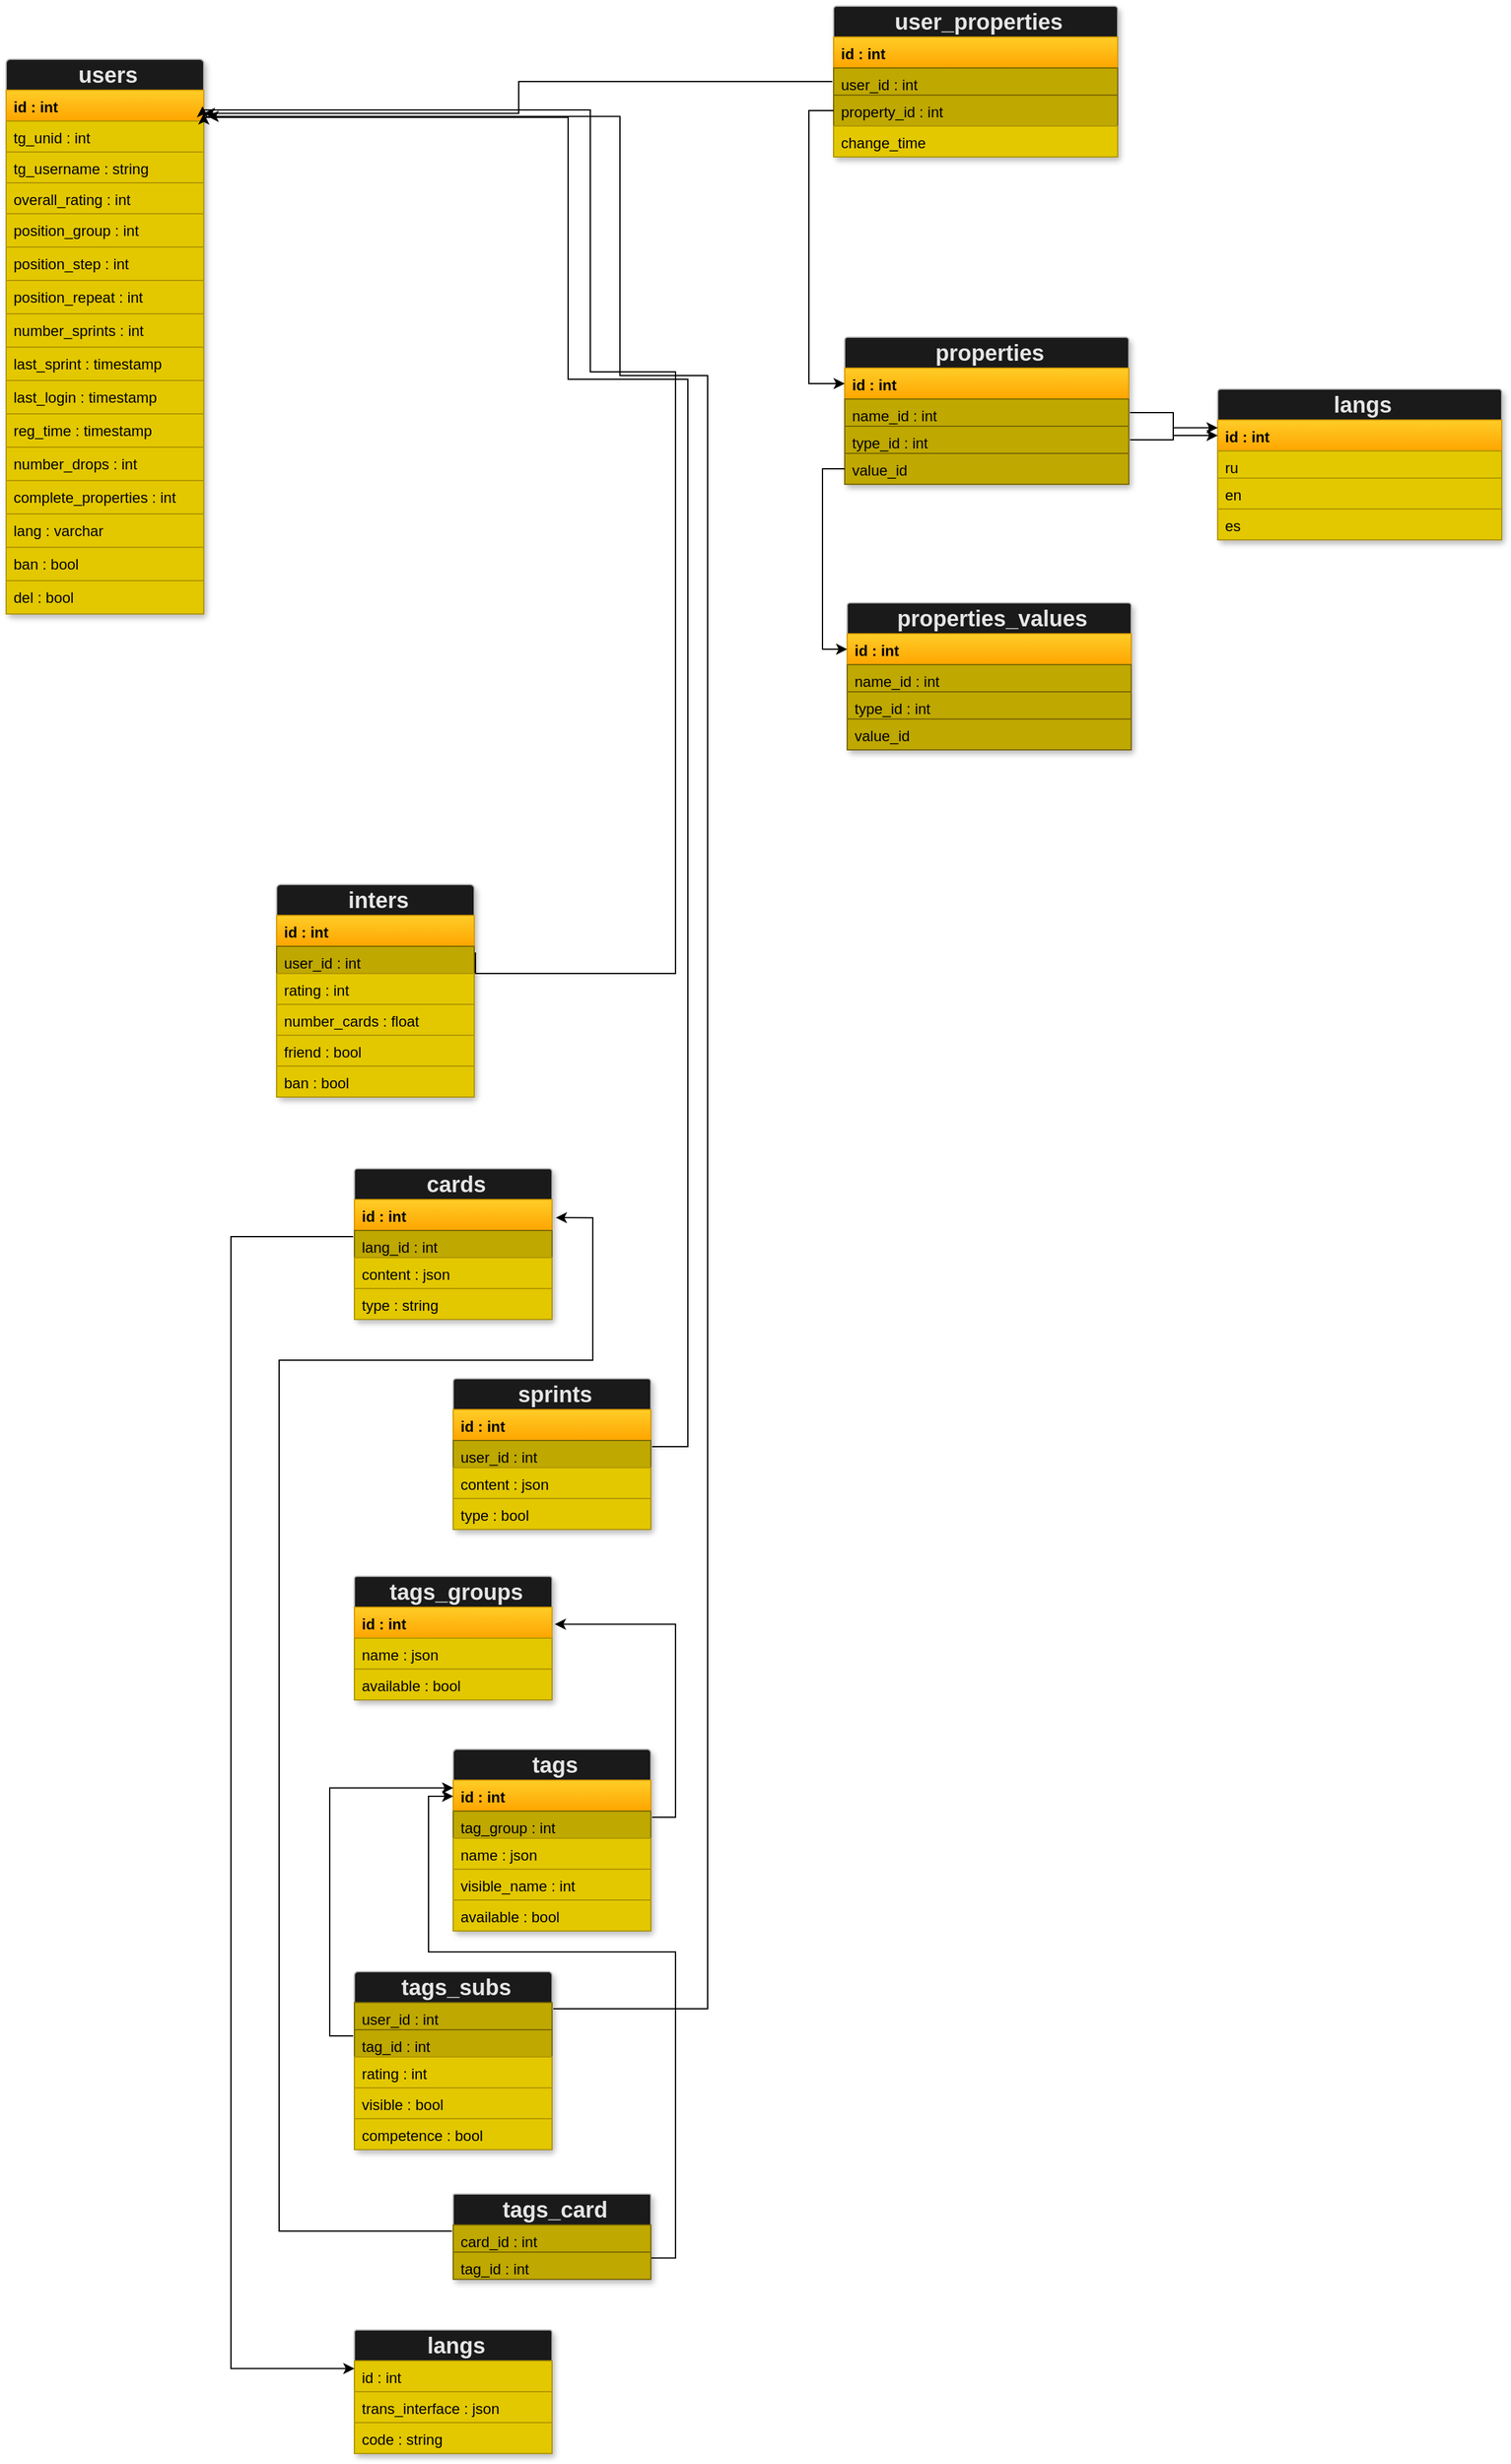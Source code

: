 <mxfile>
    <diagram id="8jtwp23gU4bW0mw1dv8f" name="Page-1">
        <mxGraphModel dx="-298" dy="2030" grid="0" gridSize="10" guides="1" tooltips="1" connect="1" arrows="1" fold="1" page="1" pageScale="1" pageWidth="1169" pageHeight="1654" background="none" math="0" shadow="0">
            <root>
                <mxCell id="0"/>
                <mxCell id="1" parent="0"/>
                <mxCell id="276" value="" style="fontStyle=1;align=center;verticalAlign=top;childLayout=stackLayout;horizontal=1;horizontalStack=0;resizeParent=1;resizeParentMax=0;resizeLast=0;marginBottom=0;fontColor=#ffffff;shadow=1;rounded=1;arcSize=2;strokeWidth=1;sketch=0;fillColor=#1A1A1A;strokeColor=#B3B3B3;" parent="1" vertex="1">
                    <mxGeometry x="1251" y="-305" width="160" height="449" as="geometry"/>
                </mxCell>
                <object label="&lt;b&gt;&lt;font style=&quot;font-size: 18px&quot; color=&quot;#e6e6e6&quot;&gt;users&lt;/font&gt;&lt;/b&gt;" info="Пользователь" id="277">
                    <mxCell style="html=1;align=center;spacingLeft=4;verticalAlign=middle;strokeColor=none;fillColor=none;" parent="276" vertex="1">
                        <mxGeometry width="160" height="25" as="geometry"/>
                    </mxCell>
                </object>
                <object label="&lt;b&gt;id : int&lt;/b&gt;" info="id пользователяid пользователя" id="ulDhrrkaClvxFThi6MSQ-304">
                    <mxCell style="html=1;align=left;spacingLeft=4;verticalAlign=top;strokeColor=#d79b00;fillColor=#ffcd28;gradientColor=#ffa500;fontColor=#000000;" parent="276" vertex="1">
                        <mxGeometry y="25" width="160" height="25" as="geometry"/>
                    </mxCell>
                </object>
                <object label="tg_unid : int" info="id в телеграме&#10;" id="279">
                    <mxCell style="html=1;align=left;spacingLeft=4;verticalAlign=top;strokeColor=#B09500;fillColor=#e3c800;fontFamily=Helvetica;fontStyle=0;fontColor=#000000;rounded=0;" parent="276" vertex="1">
                        <mxGeometry y="50" width="160" height="25" as="geometry"/>
                    </mxCell>
                </object>
                <object label="tg_username : string" info="логин в Телеграме" id="281">
                    <mxCell style="html=1;align=left;spacingLeft=4;verticalAlign=top;strokeColor=#B09500;fillColor=#e3c800;fontColor=#000000;rounded=0;" parent="276" vertex="1">
                        <mxGeometry y="75" width="160" height="25" as="geometry"/>
                    </mxCell>
                </object>
                <object label="overall_rating : int" info="общий рейтинг " id="282">
                    <mxCell style="html=1;align=left;spacingLeft=4;verticalAlign=top;strokeColor=#B09500;fillColor=#e3c800;fontColor=#000000;rounded=0;" parent="276" vertex="1">
                        <mxGeometry y="100" width="160" height="25" as="geometry"/>
                    </mxCell>
                </object>
                <object label="position_group : int" info="позиция сприрта - группа" id="284">
                    <mxCell style="html=1;align=left;spacingLeft=4;verticalAlign=top;strokeColor=#B09500;fillColor=#e3c800;fontColor=#000000;rounded=0;" parent="276" vertex="1">
                        <mxGeometry y="125" width="160" height="27" as="geometry"/>
                    </mxCell>
                </object>
                <object label="position_step : int" info="позиция спринта - шаг" id="285">
                    <mxCell style="html=1;align=left;spacingLeft=4;verticalAlign=top;strokeColor=#B09500;fillColor=#e3c800;fontColor=#000000;rounded=0;" parent="276" vertex="1">
                        <mxGeometry y="152" width="160" height="27" as="geometry"/>
                    </mxCell>
                </object>
                <object label="position_repeat : int" info="позиция сприрта - повторение" id="286">
                    <mxCell style="html=1;align=left;spacingLeft=4;verticalAlign=top;strokeColor=#B09500;fillColor=#e3c800;fontColor=#000000;rounded=0;" parent="276" vertex="1">
                        <mxGeometry y="179" width="160" height="27" as="geometry"/>
                    </mxCell>
                </object>
                <object label="number_sprints : int" info="количество пройденных спринтов" id="AUB26RSTQEKobNsoN68l-286">
                    <mxCell style="html=1;align=left;spacingLeft=4;verticalAlign=top;strokeColor=#B09500;fillColor=#e3c800;fontColor=#000000;rounded=0;" parent="276" vertex="1">
                        <mxGeometry y="206" width="160" height="27" as="geometry"/>
                    </mxCell>
                </object>
                <object label="last_sprint : timestamp" info="время последнего спринта" id="Uek7lsJdRdBJGBdZfz5D-390">
                    <mxCell style="html=1;align=left;spacingLeft=4;verticalAlign=top;strokeColor=#B09500;fillColor=#e3c800;fontColor=#000000;rounded=0;" parent="276" vertex="1">
                        <mxGeometry y="233" width="160" height="27" as="geometry"/>
                    </mxCell>
                </object>
                <object label="last_login : timestamp" info="дата последнего входа" id="Uek7lsJdRdBJGBdZfz5D-391">
                    <mxCell style="html=1;align=left;spacingLeft=4;verticalAlign=top;strokeColor=#B09500;fillColor=#e3c800;fontColor=#000000;rounded=0;" parent="276" vertex="1">
                        <mxGeometry y="260" width="160" height="27" as="geometry"/>
                    </mxCell>
                </object>
                <object label="reg_time : timestamp" info="время регистрации" id="1ZibINlpXi57PXiwGVd7-287">
                    <mxCell style="html=1;align=left;spacingLeft=4;verticalAlign=top;strokeColor=#B09500;fillColor=#e3c800;fontColor=#000000;rounded=0;" parent="276" vertex="1">
                        <mxGeometry y="287" width="160" height="27" as="geometry"/>
                    </mxCell>
                </object>
                <object label="number_drops : int" info="количество сбросов аккаунта" id="AUB26RSTQEKobNsoN68l-287">
                    <mxCell style="html=1;align=left;spacingLeft=4;verticalAlign=top;strokeColor=#B09500;fillColor=#e3c800;fontColor=#000000;rounded=0;" parent="276" vertex="1">
                        <mxGeometry y="314" width="160" height="27" as="geometry"/>
                    </mxCell>
                </object>
                <object label="complete_properties : int&amp;nbsp;" info="Количество заполненных элементов профиля (теги, языки, вопросы по типажу)" id="mk6PcgkKoeETuqD1kvEl-294">
                    <mxCell style="html=1;align=left;spacingLeft=4;verticalAlign=top;strokeColor=#B09500;fillColor=#e3c800;fontColor=#000000;rounded=0;" parent="276" vertex="1">
                        <mxGeometry y="341" width="160" height="27" as="geometry"/>
                    </mxCell>
                </object>
                <object label="lang : varchar" info="основной язык пользователя" id="mk6PcgkKoeETuqD1kvEl-311">
                    <mxCell style="html=1;align=left;spacingLeft=4;verticalAlign=top;strokeColor=#B09500;fillColor=#e3c800;fontColor=#000000;rounded=0;" parent="276" vertex="1">
                        <mxGeometry y="368" width="160" height="27" as="geometry"/>
                    </mxCell>
                </object>
                <object label="ban : bool" info="забанен" id="AUB26RSTQEKobNsoN68l-299">
                    <mxCell style="html=1;align=left;spacingLeft=4;verticalAlign=top;strokeColor=#B09500;fillColor=#e3c800;fontColor=#000000;rounded=0;arcSize=18;" parent="276" vertex="1">
                        <mxGeometry y="395" width="160" height="27" as="geometry"/>
                    </mxCell>
                </object>
                <object label="del : bool" info="Флаг при удалении аккаунта юзера" id="324">
                    <mxCell style="html=1;align=left;spacingLeft=4;verticalAlign=top;strokeColor=#B09500;fillColor=#e3c800;fontColor=#000000;rounded=0;" parent="276" vertex="1">
                        <mxGeometry y="422" width="160" height="27" as="geometry"/>
                    </mxCell>
                </object>
                <mxCell id="WPP_zeftdr__bgNG3jnp-286" value="" style="fontStyle=1;align=center;verticalAlign=top;childLayout=stackLayout;horizontal=1;horizontalStack=0;resizeParent=1;resizeParentMax=0;resizeLast=0;marginBottom=0;fontColor=#ffffff;shadow=1;rounded=1;arcSize=2;strokeWidth=1;sketch=0;fillColor=#1A1A1A;strokeColor=#B3B3B3;" parent="1" vertex="1">
                    <mxGeometry x="1470" y="363" width="160" height="172" as="geometry"/>
                </mxCell>
                <object label="&lt;b&gt;&lt;font style=&quot;font-size: 18px&quot; color=&quot;#e6e6e6&quot;&gt;inters&lt;/font&gt;&lt;/b&gt;" info="Собеседник" id="WPP_zeftdr__bgNG3jnp-287">
                    <mxCell style="html=1;align=center;spacingLeft=4;verticalAlign=middle;strokeColor=none;fillColor=none;" parent="WPP_zeftdr__bgNG3jnp-286" vertex="1">
                        <mxGeometry width="160" height="25" as="geometry"/>
                    </mxCell>
                </object>
                <object label="&lt;b&gt;id : int&lt;/b&gt;" info="id собеседника пользователя" id="WPP_zeftdr__bgNG3jnp-288">
                    <mxCell style="html=1;align=left;spacingLeft=4;verticalAlign=top;strokeColor=#d79b00;fillColor=#ffcd28;gradientColor=#ffa500;fontColor=#000000;" parent="WPP_zeftdr__bgNG3jnp-286" vertex="1">
                        <mxGeometry y="25" width="160" height="25" as="geometry"/>
                    </mxCell>
                </object>
                <object label="user_id : int" info="id пользователя" id="WPP_zeftdr__bgNG3jnp-293">
                    <mxCell style="html=1;align=left;spacingLeft=4;verticalAlign=top;fontColor=#000000;strokeWidth=1;strokeColor=#7A6800;perimeterSpacing=1;fillColor=#BFA800;" parent="WPP_zeftdr__bgNG3jnp-286" vertex="1">
                        <mxGeometry y="50" width="160" height="22" as="geometry"/>
                    </mxCell>
                </object>
                <mxCell id="WPP_zeftdr__bgNG3jnp-289" value="rating : int" style="html=1;align=left;spacingLeft=4;verticalAlign=top;strokeColor=#B09500;fillColor=#e3c800;fontFamily=Helvetica;fontStyle=0;fontColor=#000000;" parent="WPP_zeftdr__bgNG3jnp-286" vertex="1">
                    <mxGeometry y="72" width="160" height="25" as="geometry"/>
                </mxCell>
                <object label="number_cards : float" info="количество показов карточки за спринт. если меньше 1 - это вероятность" id="WPP_zeftdr__bgNG3jnp-290">
                    <mxCell style="html=1;align=left;spacingLeft=4;verticalAlign=top;strokeColor=#B09500;fillColor=#e3c800;fontColor=#000000;" parent="WPP_zeftdr__bgNG3jnp-286" vertex="1">
                        <mxGeometry y="97" width="160" height="25" as="geometry"/>
                    </mxCell>
                </object>
                <object label="friend : bool" info="является другом" id="WPP_zeftdr__bgNG3jnp-291">
                    <mxCell style="html=1;align=left;spacingLeft=4;verticalAlign=top;strokeColor=#B09500;fillColor=#e3c800;fontColor=#000000;" parent="WPP_zeftdr__bgNG3jnp-286" vertex="1">
                        <mxGeometry y="122" width="160" height="25" as="geometry"/>
                    </mxCell>
                </object>
                <object label="ban : bool" info="забанен" id="WPP_zeftdr__bgNG3jnp-292">
                    <mxCell style="html=1;align=left;spacingLeft=4;verticalAlign=top;strokeColor=#B09500;fillColor=#e3c800;fontColor=#000000;rounded=0;" parent="WPP_zeftdr__bgNG3jnp-286" vertex="1">
                        <mxGeometry y="147" width="160" height="25" as="geometry"/>
                    </mxCell>
                </object>
                <mxCell id="Uek7lsJdRdBJGBdZfz5D-287" value="" style="fontStyle=1;align=center;verticalAlign=top;childLayout=stackLayout;horizontal=1;horizontalStack=0;resizeParent=1;resizeParentMax=0;resizeLast=0;marginBottom=0;fontColor=#ffffff;shadow=1;rounded=1;arcSize=2;strokeWidth=1;sketch=0;fillColor=#1A1A1A;strokeColor=#B3B3B3;" parent="1" vertex="1">
                    <mxGeometry x="1533" y="593" width="160" height="122" as="geometry"/>
                </mxCell>
                <object label="&lt;b&gt;&lt;font style=&quot;font-size: 18px&quot; color=&quot;#e6e6e6&quot;&gt;cards&lt;/font&gt;&lt;/b&gt;" info="Карточки" id="Uek7lsJdRdBJGBdZfz5D-288">
                    <mxCell style="html=1;align=center;spacingLeft=4;verticalAlign=middle;strokeColor=none;fillColor=none;" parent="Uek7lsJdRdBJGBdZfz5D-287" vertex="1">
                        <mxGeometry width="160" height="25" as="geometry"/>
                    </mxCell>
                </object>
                <object label="&lt;b&gt;id : int&lt;/b&gt;" info="id карточки" id="Uek7lsJdRdBJGBdZfz5D-289">
                    <mxCell style="html=1;align=left;spacingLeft=4;verticalAlign=top;strokeColor=#d79b00;fillColor=#ffcd28;gradientColor=#ffa500;fontColor=#000000;" parent="Uek7lsJdRdBJGBdZfz5D-287" vertex="1">
                        <mxGeometry y="25" width="160" height="25" as="geometry"/>
                    </mxCell>
                </object>
                <object label="lang_id : int" info="id языка карточк" id="Uek7lsJdRdBJGBdZfz5D-290">
                    <mxCell style="html=1;align=left;spacingLeft=4;verticalAlign=top;fontColor=#000000;strokeWidth=1;strokeColor=#7A6800;perimeterSpacing=1;fillColor=#BFA800;" parent="Uek7lsJdRdBJGBdZfz5D-287" vertex="1">
                        <mxGeometry y="50" width="160" height="22" as="geometry"/>
                    </mxCell>
                </object>
                <object label="content : json" info="контент в карточке" id="Uek7lsJdRdBJGBdZfz5D-291">
                    <mxCell style="html=1;align=left;spacingLeft=4;verticalAlign=top;strokeColor=#B09500;fillColor=#e3c800;fontFamily=Helvetica;fontStyle=0;fontColor=#000000;" parent="Uek7lsJdRdBJGBdZfz5D-287" vertex="1">
                        <mxGeometry y="72" width="160" height="25" as="geometry"/>
                    </mxCell>
                </object>
                <object label="type : string" info="тип карточки" id="Uek7lsJdRdBJGBdZfz5D-292">
                    <mxCell style="html=1;align=left;spacingLeft=4;verticalAlign=top;strokeColor=#B09500;fillColor=#e3c800;fontColor=#000000;" parent="Uek7lsJdRdBJGBdZfz5D-287" vertex="1">
                        <mxGeometry y="97" width="160" height="25" as="geometry"/>
                    </mxCell>
                </object>
                <mxCell id="Uek7lsJdRdBJGBdZfz5D-295" value="" style="fontStyle=1;align=center;verticalAlign=top;childLayout=stackLayout;horizontal=1;horizontalStack=0;resizeParent=1;resizeParentMax=0;resizeLast=0;marginBottom=0;fontColor=#ffffff;shadow=1;rounded=1;arcSize=2;strokeWidth=1;sketch=0;fillColor=#1A1A1A;strokeColor=#B3B3B3;" parent="1" vertex="1">
                    <mxGeometry x="1613" y="763" width="160" height="122" as="geometry"/>
                </mxCell>
                <object label="&lt;b&gt;&lt;font style=&quot;font-size: 18px&quot; color=&quot;#e6e6e6&quot;&gt;sprints&lt;/font&gt;&lt;/b&gt;" info="Спринты" id="Uek7lsJdRdBJGBdZfz5D-296">
                    <mxCell style="html=1;align=center;spacingLeft=4;verticalAlign=middle;strokeColor=none;fillColor=none;" parent="Uek7lsJdRdBJGBdZfz5D-295" vertex="1">
                        <mxGeometry width="160" height="25" as="geometry"/>
                    </mxCell>
                </object>
                <object label="&lt;b&gt;id : int&lt;/b&gt;" info="id спринта" id="Uek7lsJdRdBJGBdZfz5D-297">
                    <mxCell style="html=1;align=left;spacingLeft=4;verticalAlign=top;strokeColor=#d79b00;fillColor=#ffcd28;gradientColor=#ffa500;fontColor=#000000;" parent="Uek7lsJdRdBJGBdZfz5D-295" vertex="1">
                        <mxGeometry y="25" width="160" height="25" as="geometry"/>
                    </mxCell>
                </object>
                <object label="user_id : int" info="id пользователя" id="Uek7lsJdRdBJGBdZfz5D-298">
                    <mxCell style="html=1;align=left;spacingLeft=4;verticalAlign=top;fontColor=#000000;strokeWidth=1;strokeColor=#7A6800;perimeterSpacing=1;fillColor=#BFA800;" parent="Uek7lsJdRdBJGBdZfz5D-295" vertex="1">
                        <mxGeometry y="50" width="160" height="22" as="geometry"/>
                    </mxCell>
                </object>
                <object label="content : json" info="содержимое спринта" id="Uek7lsJdRdBJGBdZfz5D-299">
                    <mxCell style="html=1;align=left;spacingLeft=4;verticalAlign=top;strokeColor=#B09500;fillColor=#e3c800;fontFamily=Helvetica;fontStyle=0;fontColor=#000000;" parent="Uek7lsJdRdBJGBdZfz5D-295" vertex="1">
                        <mxGeometry y="72" width="160" height="25" as="geometry"/>
                    </mxCell>
                </object>
                <object label="type : bool" info="Пройден/ не пройден" id="Uek7lsJdRdBJGBdZfz5D-300">
                    <mxCell style="html=1;align=left;spacingLeft=4;verticalAlign=top;strokeColor=#B09500;fillColor=#e3c800;fontColor=#000000;" parent="Uek7lsJdRdBJGBdZfz5D-295" vertex="1">
                        <mxGeometry y="97" width="160" height="25" as="geometry"/>
                    </mxCell>
                </object>
                <mxCell id="Uek7lsJdRdBJGBdZfz5D-306" style="edgeStyle=orthogonalEdgeStyle;rounded=0;orthogonalLoop=1;jettySize=auto;html=1;exitX=1;exitY=0.25;exitDx=0;exitDy=0;fontFamily=Helvetica;fontColor=#000000;entryX=0.994;entryY=0.52;entryDx=0;entryDy=0;entryPerimeter=0;" parent="1" source="WPP_zeftdr__bgNG3jnp-293" target="ulDhrrkaClvxFThi6MSQ-304" edge="1">
                    <mxGeometry relative="1" as="geometry">
                        <mxPoint x="1744" y="51" as="targetPoint"/>
                        <Array as="points">
                            <mxPoint x="1793" y="435"/>
                            <mxPoint x="1793" y="-52"/>
                            <mxPoint x="1724" y="-52"/>
                            <mxPoint x="1724" y="-264"/>
                        </Array>
                    </mxGeometry>
                </mxCell>
                <mxCell id="Uek7lsJdRdBJGBdZfz5D-307" style="edgeStyle=orthogonalEdgeStyle;rounded=0;orthogonalLoop=1;jettySize=auto;html=1;exitX=1;exitY=0.25;exitDx=0;exitDy=0;fontFamily=Helvetica;fontColor=#000000;entryX=1;entryY=0.75;entryDx=0;entryDy=0;" parent="1" source="Uek7lsJdRdBJGBdZfz5D-298" target="ulDhrrkaClvxFThi6MSQ-304" edge="1">
                    <mxGeometry relative="1" as="geometry">
                        <Array as="points">
                            <mxPoint x="1803" y="818"/>
                            <mxPoint x="1803" y="-46"/>
                            <mxPoint x="1706" y="-46"/>
                            <mxPoint x="1706" y="-258"/>
                        </Array>
                        <mxPoint x="1743" y="73" as="targetPoint"/>
                    </mxGeometry>
                </mxCell>
                <mxCell id="Uek7lsJdRdBJGBdZfz5D-308" value="" style="fontStyle=1;align=center;verticalAlign=top;childLayout=stackLayout;horizontal=1;horizontalStack=0;resizeParent=1;resizeParentMax=0;resizeLast=0;marginBottom=0;fontColor=#ffffff;shadow=1;rounded=1;arcSize=2;strokeWidth=1;sketch=0;fillColor=#1A1A1A;strokeColor=#B3B3B3;" parent="1" vertex="1">
                    <mxGeometry x="1533" y="923" width="160" height="100" as="geometry"/>
                </mxCell>
                <object label="&lt;b&gt;&lt;font style=&quot;font-size: 18px&quot; color=&quot;#e6e6e6&quot;&gt;tags_groups&lt;/font&gt;&lt;/b&gt;" info="Группа тегов" id="Uek7lsJdRdBJGBdZfz5D-309">
                    <mxCell style="html=1;align=center;spacingLeft=4;verticalAlign=middle;strokeColor=none;fillColor=none;" parent="Uek7lsJdRdBJGBdZfz5D-308" vertex="1">
                        <mxGeometry width="160" height="25" as="geometry"/>
                    </mxCell>
                </object>
                <object label="&lt;b&gt;id : int&lt;/b&gt;" info="id группы тегов" id="Uek7lsJdRdBJGBdZfz5D-310">
                    <mxCell style="html=1;align=left;spacingLeft=4;verticalAlign=top;strokeColor=#d79b00;fillColor=#ffcd28;gradientColor=#ffa500;fontColor=#000000;" parent="Uek7lsJdRdBJGBdZfz5D-308" vertex="1">
                        <mxGeometry y="25" width="160" height="25" as="geometry"/>
                    </mxCell>
                </object>
                <object label="name : json" info="название группы тегов" id="Uek7lsJdRdBJGBdZfz5D-312">
                    <mxCell style="html=1;align=left;spacingLeft=4;verticalAlign=top;strokeColor=#B09500;fillColor=#e3c800;fontFamily=Helvetica;fontStyle=0;fontColor=#000000;" parent="Uek7lsJdRdBJGBdZfz5D-308" vertex="1">
                        <mxGeometry y="50" width="160" height="25" as="geometry"/>
                    </mxCell>
                </object>
                <object label="available : bool" info="выкл/вкл " id="Uek7lsJdRdBJGBdZfz5D-313">
                    <mxCell style="html=1;align=left;spacingLeft=4;verticalAlign=top;strokeColor=#B09500;fillColor=#e3c800;fontColor=#000000;" parent="Uek7lsJdRdBJGBdZfz5D-308" vertex="1">
                        <mxGeometry y="75" width="160" height="25" as="geometry"/>
                    </mxCell>
                </object>
                <mxCell id="Uek7lsJdRdBJGBdZfz5D-314" value="" style="fontStyle=1;align=center;verticalAlign=top;childLayout=stackLayout;horizontal=1;horizontalStack=0;resizeParent=1;resizeParentMax=0;resizeLast=0;marginBottom=0;fontColor=#ffffff;shadow=1;rounded=1;arcSize=2;strokeWidth=1;sketch=0;fillColor=#1A1A1A;strokeColor=#B3B3B3;" parent="1" vertex="1">
                    <mxGeometry x="1613" y="1063" width="160" height="147" as="geometry"/>
                </mxCell>
                <object label="&lt;b&gt;&lt;font style=&quot;font-size: 18px&quot; color=&quot;#e6e6e6&quot;&gt;tags&lt;/font&gt;&lt;/b&gt;" info="Теги" id="Uek7lsJdRdBJGBdZfz5D-315">
                    <mxCell style="html=1;align=center;spacingLeft=4;verticalAlign=middle;strokeColor=none;fillColor=none;" parent="Uek7lsJdRdBJGBdZfz5D-314" vertex="1">
                        <mxGeometry width="160" height="25" as="geometry"/>
                    </mxCell>
                </object>
                <object label="&lt;b&gt;id : int&lt;/b&gt;" info="id тега" id="Uek7lsJdRdBJGBdZfz5D-316">
                    <mxCell style="html=1;align=left;spacingLeft=4;verticalAlign=top;strokeColor=#d79b00;fillColor=#ffcd28;gradientColor=#ffa500;fontColor=#000000;" parent="Uek7lsJdRdBJGBdZfz5D-314" vertex="1">
                        <mxGeometry y="25" width="160" height="25" as="geometry"/>
                    </mxCell>
                </object>
                <object label="tag_group : int" info="группа тегов" id="Uek7lsJdRdBJGBdZfz5D-320">
                    <mxCell style="html=1;align=left;spacingLeft=4;verticalAlign=top;fontColor=#000000;strokeWidth=1;strokeColor=#7A6800;perimeterSpacing=1;fillColor=#BFA800;" parent="Uek7lsJdRdBJGBdZfz5D-314" vertex="1">
                        <mxGeometry y="50" width="160" height="22" as="geometry"/>
                    </mxCell>
                </object>
                <object label="name : json" info="название тега" id="Uek7lsJdRdBJGBdZfz5D-317">
                    <mxCell style="html=1;align=left;spacingLeft=4;verticalAlign=top;strokeColor=#B09500;fillColor=#e3c800;fontFamily=Helvetica;fontStyle=0;fontColor=#000000;" parent="Uek7lsJdRdBJGBdZfz5D-314" vertex="1">
                        <mxGeometry y="72" width="160" height="25" as="geometry"/>
                    </mxCell>
                </object>
                <object label="visible_name : int" info="например: слушаю, смотрю, поддерживаю (перевод)" id="Uek7lsJdRdBJGBdZfz5D-339">
                    <mxCell style="html=1;align=left;spacingLeft=4;verticalAlign=top;strokeColor=#B09500;fillColor=#e3c800;fontColor=#000000;" parent="Uek7lsJdRdBJGBdZfz5D-314" vertex="1">
                        <mxGeometry y="97" width="160" height="25" as="geometry"/>
                    </mxCell>
                </object>
                <object label="available : bool" info="выкл/вкл " id="Uek7lsJdRdBJGBdZfz5D-318">
                    <mxCell style="html=1;align=left;spacingLeft=4;verticalAlign=top;strokeColor=#B09500;fillColor=#e3c800;fontColor=#000000;" parent="Uek7lsJdRdBJGBdZfz5D-314" vertex="1">
                        <mxGeometry y="122" width="160" height="25" as="geometry"/>
                    </mxCell>
                </object>
                <mxCell id="Uek7lsJdRdBJGBdZfz5D-340" value="" style="fontStyle=1;align=center;verticalAlign=top;childLayout=stackLayout;horizontal=1;horizontalStack=0;resizeParent=1;resizeParentMax=0;resizeLast=0;marginBottom=0;fontColor=#ffffff;shadow=1;rounded=1;arcSize=2;strokeWidth=1;sketch=0;fillColor=#1A1A1A;strokeColor=#B3B3B3;" parent="1" vertex="1">
                    <mxGeometry x="1533" y="1243" width="160" height="144" as="geometry"/>
                </mxCell>
                <object label="&lt;b&gt;&lt;font style=&quot;font-size: 18px&quot; color=&quot;#e6e6e6&quot;&gt;tags_subs&lt;/font&gt;&lt;/b&gt;" info="Подписки пользователей по тегам" id="Uek7lsJdRdBJGBdZfz5D-341">
                    <mxCell style="html=1;align=center;spacingLeft=4;verticalAlign=middle;strokeColor=none;fillColor=none;" parent="Uek7lsJdRdBJGBdZfz5D-340" vertex="1">
                        <mxGeometry width="160" height="25" as="geometry"/>
                    </mxCell>
                </object>
                <object label="user_id : int" info="id пользователя" id="Uek7lsJdRdBJGBdZfz5D-343">
                    <mxCell style="html=1;align=left;spacingLeft=4;verticalAlign=top;fontColor=#000000;strokeWidth=1;strokeColor=#7A6800;perimeterSpacing=1;fillColor=#BFA800;" parent="Uek7lsJdRdBJGBdZfz5D-340" vertex="1">
                        <mxGeometry y="25" width="160" height="22" as="geometry"/>
                    </mxCell>
                </object>
                <object label="tag_id : int" info="id тега" id="Uek7lsJdRdBJGBdZfz5D-347">
                    <mxCell style="html=1;align=left;spacingLeft=4;verticalAlign=top;fontColor=#000000;strokeWidth=1;strokeColor=#7A6800;perimeterSpacing=1;fillColor=#BFA800;" parent="Uek7lsJdRdBJGBdZfz5D-340" vertex="1">
                        <mxGeometry y="47" width="160" height="22" as="geometry"/>
                    </mxCell>
                </object>
                <object label="rating : int" info="рейтинг по тегу" id="Uek7lsJdRdBJGBdZfz5D-344">
                    <mxCell style="html=1;align=left;spacingLeft=4;verticalAlign=top;strokeColor=#B09500;fillColor=#e3c800;fontFamily=Helvetica;fontStyle=0;fontColor=#000000;" parent="Uek7lsJdRdBJGBdZfz5D-340" vertex="1">
                        <mxGeometry y="69" width="160" height="25" as="geometry"/>
                    </mxCell>
                </object>
                <object label="visible : bool" info="отображение тега у пользователя" id="Uek7lsJdRdBJGBdZfz5D-345">
                    <mxCell style="html=1;align=left;spacingLeft=4;verticalAlign=top;strokeColor=#B09500;fillColor=#e3c800;fontColor=#000000;" parent="Uek7lsJdRdBJGBdZfz5D-340" vertex="1">
                        <mxGeometry y="94" width="160" height="25" as="geometry"/>
                    </mxCell>
                </object>
                <object label="competence : bool" info="компетентность" id="Uek7lsJdRdBJGBdZfz5D-346">
                    <mxCell style="html=1;align=left;spacingLeft=4;verticalAlign=top;strokeColor=#B09500;fillColor=#e3c800;fontColor=#000000;" parent="Uek7lsJdRdBJGBdZfz5D-340" vertex="1">
                        <mxGeometry y="119" width="160" height="25" as="geometry"/>
                    </mxCell>
                </object>
                <mxCell id="Uek7lsJdRdBJGBdZfz5D-375" style="edgeStyle=orthogonalEdgeStyle;rounded=0;orthogonalLoop=1;jettySize=auto;html=1;exitX=1;exitY=0.75;exitDx=0;exitDy=0;fontFamily=Helvetica;fontColor=#000000;" parent="1" source="Uek7lsJdRdBJGBdZfz5D-348" target="Uek7lsJdRdBJGBdZfz5D-316" edge="1">
                    <mxGeometry relative="1" as="geometry">
                        <mxPoint x="1612" y="1101" as="targetPoint"/>
                        <Array as="points">
                            <mxPoint x="1793" y="1475"/>
                            <mxPoint x="1793" y="1227"/>
                            <mxPoint x="1593" y="1227"/>
                            <mxPoint x="1593" y="1101"/>
                        </Array>
                    </mxGeometry>
                </mxCell>
                <mxCell id="Uek7lsJdRdBJGBdZfz5D-348" value="" style="fontStyle=1;align=center;verticalAlign=top;childLayout=stackLayout;horizontal=1;horizontalStack=0;resizeParent=1;resizeParentMax=0;resizeLast=0;marginBottom=0;fontColor=#ffffff;shadow=1;rounded=1;arcSize=2;strokeWidth=1;sketch=0;fillColor=#1A1A1A;strokeColor=#B3B3B3;" parent="1" vertex="1">
                    <mxGeometry x="1613" y="1423" width="160" height="69" as="geometry"/>
                </mxCell>
                <object label="&lt;b&gt;&lt;font style=&quot;font-size: 18px&quot; color=&quot;#e6e6e6&quot;&gt;tags_card&lt;/font&gt;&lt;/b&gt;" info="Теги карточек" id="Uek7lsJdRdBJGBdZfz5D-349">
                    <mxCell style="html=1;align=center;spacingLeft=4;verticalAlign=middle;strokeColor=none;fillColor=none;" parent="Uek7lsJdRdBJGBdZfz5D-348" vertex="1">
                        <mxGeometry width="160" height="25" as="geometry"/>
                    </mxCell>
                </object>
                <object label="card_id : int" info="id карточки" id="Uek7lsJdRdBJGBdZfz5D-350">
                    <mxCell style="html=1;align=left;spacingLeft=4;verticalAlign=top;fontColor=#000000;strokeWidth=1;strokeColor=#7A6800;perimeterSpacing=1;fillColor=#BFA800;" parent="Uek7lsJdRdBJGBdZfz5D-348" vertex="1">
                        <mxGeometry y="25" width="160" height="22" as="geometry"/>
                    </mxCell>
                </object>
                <object label="tag_id : int" info="id тега" id="Uek7lsJdRdBJGBdZfz5D-351">
                    <mxCell style="html=1;align=left;spacingLeft=4;verticalAlign=top;fontColor=#000000;strokeWidth=1;strokeColor=#7A6800;perimeterSpacing=1;fillColor=#BFA800;" parent="Uek7lsJdRdBJGBdZfz5D-348" vertex="1">
                        <mxGeometry y="47" width="160" height="22" as="geometry"/>
                    </mxCell>
                </object>
                <mxCell id="Uek7lsJdRdBJGBdZfz5D-355" value="" style="fontStyle=1;align=center;verticalAlign=top;childLayout=stackLayout;horizontal=1;horizontalStack=0;resizeParent=1;resizeParentMax=0;resizeLast=0;marginBottom=0;fontColor=#ffffff;shadow=1;rounded=1;arcSize=2;strokeWidth=1;sketch=0;fillColor=#1A1A1A;strokeColor=#B3B3B3;" parent="1" vertex="1">
                    <mxGeometry x="1533" y="1533" width="160" height="100" as="geometry"/>
                </mxCell>
                <object label="&lt;b&gt;&lt;font style=&quot;font-size: 18px&quot; color=&quot;#e6e6e6&quot;&gt;langs&lt;/font&gt;&lt;/b&gt;" info="язык" id="Uek7lsJdRdBJGBdZfz5D-356">
                    <mxCell style="html=1;align=center;spacingLeft=4;verticalAlign=middle;strokeColor=none;fillColor=none;" parent="Uek7lsJdRdBJGBdZfz5D-355" vertex="1">
                        <mxGeometry width="160" height="25" as="geometry"/>
                    </mxCell>
                </object>
                <object label="id : int" info="id языка" id="Uek7lsJdRdBJGBdZfz5D-360">
                    <mxCell style="html=1;align=left;spacingLeft=4;verticalAlign=top;strokeColor=#B09500;fillColor=#e3c800;fontColor=#000000;" parent="Uek7lsJdRdBJGBdZfz5D-355" vertex="1">
                        <mxGeometry y="25" width="160" height="25" as="geometry"/>
                    </mxCell>
                </object>
                <object label="trans_interface : json" info="переводы интерфейса на языки" id="Uek7lsJdRdBJGBdZfz5D-361">
                    <mxCell style="html=1;align=left;spacingLeft=4;verticalAlign=top;strokeColor=#B09500;fillColor=#e3c800;fontColor=#000000;" parent="Uek7lsJdRdBJGBdZfz5D-355" vertex="1">
                        <mxGeometry y="50" width="160" height="25" as="geometry"/>
                    </mxCell>
                </object>
                <object label="code : string" info="короткий код языка (en, us, ru, ...)" id="Uek7lsJdRdBJGBdZfz5D-362">
                    <mxCell style="html=1;align=left;spacingLeft=4;verticalAlign=top;strokeColor=#B09500;fillColor=#e3c800;fontColor=#000000;" parent="Uek7lsJdRdBJGBdZfz5D-355" vertex="1">
                        <mxGeometry y="75" width="160" height="25" as="geometry"/>
                    </mxCell>
                </object>
                <mxCell id="Uek7lsJdRdBJGBdZfz5D-369" style="edgeStyle=orthogonalEdgeStyle;rounded=0;orthogonalLoop=1;jettySize=auto;html=1;exitX=0;exitY=0.25;exitDx=0;exitDy=0;fontFamily=Helvetica;fontColor=#000000;entryX=0;entryY=0.25;entryDx=0;entryDy=0;" parent="1" source="Uek7lsJdRdBJGBdZfz5D-290" target="Uek7lsJdRdBJGBdZfz5D-360" edge="1">
                    <mxGeometry relative="1" as="geometry">
                        <mxPoint x="1404.167" y="1579.833" as="targetPoint"/>
                        <Array as="points">
                            <mxPoint x="1433" y="648"/>
                            <mxPoint x="1433" y="1564"/>
                        </Array>
                    </mxGeometry>
                </mxCell>
                <mxCell id="Uek7lsJdRdBJGBdZfz5D-371" style="edgeStyle=orthogonalEdgeStyle;rounded=0;orthogonalLoop=1;jettySize=auto;html=1;exitX=1;exitY=0.25;exitDx=0;exitDy=0;fontFamily=Helvetica;fontColor=#000000;entryX=1.019;entryY=0.103;entryDx=0;entryDy=0;entryPerimeter=0;" parent="1" source="Uek7lsJdRdBJGBdZfz5D-343" target="276" edge="1">
                    <mxGeometry relative="1" as="geometry">
                        <mxPoint x="1743" y="43" as="targetPoint"/>
                        <Array as="points">
                            <mxPoint x="1819" y="1273"/>
                            <mxPoint x="1819" y="-49"/>
                            <mxPoint x="1748" y="-49"/>
                            <mxPoint x="1748" y="-259"/>
                        </Array>
                    </mxGeometry>
                </mxCell>
                <mxCell id="Uek7lsJdRdBJGBdZfz5D-372" style="edgeStyle=orthogonalEdgeStyle;rounded=0;orthogonalLoop=1;jettySize=auto;html=1;exitX=0;exitY=0.25;exitDx=0;exitDy=0;fontFamily=Helvetica;fontColor=#000000;entryX=1.019;entryY=0.587;entryDx=0;entryDy=0;entryPerimeter=0;" parent="1" source="Uek7lsJdRdBJGBdZfz5D-350" target="Uek7lsJdRdBJGBdZfz5D-289" edge="1">
                    <mxGeometry relative="1" as="geometry">
                        <mxPoint x="1732" y="638" as="targetPoint"/>
                        <Array as="points">
                            <mxPoint x="1472" y="1453"/>
                            <mxPoint x="1472" y="748"/>
                            <mxPoint x="1726" y="748"/>
                            <mxPoint x="1726" y="633"/>
                        </Array>
                    </mxGeometry>
                </mxCell>
                <mxCell id="Uek7lsJdRdBJGBdZfz5D-373" style="edgeStyle=orthogonalEdgeStyle;rounded=0;orthogonalLoop=1;jettySize=auto;html=1;exitX=1;exitY=0.25;exitDx=0;exitDy=0;entryX=1.014;entryY=0.387;entryDx=0;entryDy=0;entryPerimeter=0;fontFamily=Helvetica;fontColor=#000000;" parent="1" source="Uek7lsJdRdBJGBdZfz5D-320" target="Uek7lsJdRdBJGBdZfz5D-308" edge="1">
                    <mxGeometry relative="1" as="geometry">
                        <Array as="points">
                            <mxPoint x="1793" y="1118"/>
                            <mxPoint x="1793" y="962"/>
                        </Array>
                    </mxGeometry>
                </mxCell>
                <mxCell id="Uek7lsJdRdBJGBdZfz5D-377" style="edgeStyle=orthogonalEdgeStyle;rounded=0;orthogonalLoop=1;jettySize=auto;html=1;exitX=0;exitY=0.25;exitDx=0;exitDy=0;entryX=0;entryY=0.25;entryDx=0;entryDy=0;fontFamily=Helvetica;fontColor=#000000;" parent="1" source="Uek7lsJdRdBJGBdZfz5D-347" target="Uek7lsJdRdBJGBdZfz5D-316" edge="1">
                    <mxGeometry relative="1" as="geometry"/>
                </mxCell>
                <mxCell id="287" value="" style="fontStyle=1;align=center;verticalAlign=top;childLayout=stackLayout;horizontal=1;horizontalStack=0;resizeParent=1;resizeParentMax=0;resizeLast=0;marginBottom=0;fontColor=#ffffff;shadow=1;rounded=1;arcSize=2;strokeWidth=1;sketch=0;fillColor=#1A1A1A;strokeColor=#B3B3B3;" parent="1" vertex="1">
                    <mxGeometry x="1921" y="-348" width="230" height="122" as="geometry"/>
                </mxCell>
                <object label="&lt;b&gt;&lt;font style=&quot;font-size: 18px&quot; color=&quot;#e6e6e6&quot;&gt;user_properties&lt;/font&gt;&lt;/b&gt;" info="Собеседник" id="288">
                    <mxCell style="html=1;align=center;spacingLeft=4;verticalAlign=middle;strokeColor=none;fillColor=none;" parent="287" vertex="1">
                        <mxGeometry width="230" height="25" as="geometry"/>
                    </mxCell>
                </object>
                <object label="&lt;b&gt;id : int&lt;/b&gt;" info="id собеседника пользователя" id="289">
                    <mxCell style="html=1;align=left;spacingLeft=4;verticalAlign=top;strokeColor=#d79b00;fillColor=#ffcd28;gradientColor=#ffa500;fontColor=#000000;" parent="287" vertex="1">
                        <mxGeometry y="25" width="230" height="25" as="geometry"/>
                    </mxCell>
                </object>
                <mxCell id="290" value="user_id : int" style="html=1;align=left;spacingLeft=4;verticalAlign=top;fontColor=#000000;strokeWidth=1;strokeColor=#7A6800;perimeterSpacing=1;fillColor=#BFA800;" parent="287" vertex="1">
                    <mxGeometry y="50" width="230" height="22" as="geometry"/>
                </mxCell>
                <mxCell id="292" value="property_id : int" style="html=1;align=left;spacingLeft=4;verticalAlign=top;strokeColor=#7A6800;fillColor=#BFA800;fontColor=#000000;strokeWidth=1;" parent="287" vertex="1">
                    <mxGeometry y="72" width="230" height="25" as="geometry"/>
                </mxCell>
                <object label="change_time" info="Время последнего изменения настройки" id="294">
                    <mxCell style="html=1;align=left;spacingLeft=4;verticalAlign=top;strokeColor=#B09500;fillColor=#e3c800;fontColor=#000000;rounded=0;" parent="287" vertex="1">
                        <mxGeometry y="97" width="230" height="25" as="geometry"/>
                    </mxCell>
                </object>
                <mxCell id="AfrVbENQr_-VZmXWtHKS-302" value="" style="fontStyle=1;align=center;verticalAlign=top;childLayout=stackLayout;horizontal=1;horizontalStack=0;resizeParent=1;resizeParentMax=0;resizeLast=0;marginBottom=0;fontColor=#ffffff;shadow=1;rounded=1;arcSize=2;strokeWidth=1;sketch=0;fillColor=#1A1A1A;strokeColor=#B3B3B3;" parent="1" vertex="1">
                    <mxGeometry x="1930" y="-80" width="230" height="119" as="geometry"/>
                </mxCell>
                <object label="&lt;b&gt;&lt;font color=&quot;#e6e6e6&quot; style=&quot;font-size: 18px&quot;&gt;properties&lt;/font&gt;&lt;/b&gt;" info="Собеседник" id="AfrVbENQr_-VZmXWtHKS-303">
                    <mxCell style="html=1;align=center;spacingLeft=4;verticalAlign=middle;strokeColor=none;fillColor=none;" parent="AfrVbENQr_-VZmXWtHKS-302" vertex="1">
                        <mxGeometry width="230" height="25" as="geometry"/>
                    </mxCell>
                </object>
                <object label="&lt;b&gt;id : int&lt;/b&gt;" info="id собеседника пользователя" id="AfrVbENQr_-VZmXWtHKS-304">
                    <mxCell style="html=1;align=left;spacingLeft=4;verticalAlign=top;strokeColor=#d79b00;fillColor=#ffcd28;gradientColor=#ffa500;fontColor=#000000;" parent="AfrVbENQr_-VZmXWtHKS-302" vertex="1">
                        <mxGeometry y="25" width="230" height="25" as="geometry"/>
                    </mxCell>
                </object>
                <mxCell id="303" value="name_id : int" style="html=1;align=left;spacingLeft=4;verticalAlign=top;fontColor=#000000;strokeWidth=1;strokeColor=#7A6800;perimeterSpacing=1;fillColor=#BFA800;" parent="AfrVbENQr_-VZmXWtHKS-302" vertex="1">
                    <mxGeometry y="50" width="230" height="22" as="geometry"/>
                </mxCell>
                <mxCell id="308" value="type_id : int" style="html=1;align=left;spacingLeft=4;verticalAlign=top;fontColor=#000000;strokeWidth=1;strokeColor=#7A6800;perimeterSpacing=1;fillColor=#BFA800;" parent="AfrVbENQr_-VZmXWtHKS-302" vertex="1">
                    <mxGeometry y="72" width="230" height="22" as="geometry"/>
                </mxCell>
                <mxCell id="AfrVbENQr_-VZmXWtHKS-308" value="value_id" style="html=1;align=left;spacingLeft=4;verticalAlign=top;strokeColor=#7A6800;fillColor=#BFA800;fontColor=#000000;strokeWidth=1;" parent="AfrVbENQr_-VZmXWtHKS-302" vertex="1">
                    <mxGeometry y="94" width="230" height="25" as="geometry"/>
                </mxCell>
                <mxCell id="295" value="" style="fontStyle=1;align=center;verticalAlign=top;childLayout=stackLayout;horizontal=1;horizontalStack=0;resizeParent=1;resizeParentMax=0;resizeLast=0;marginBottom=0;fontColor=#ffffff;shadow=1;rounded=1;arcSize=2;strokeWidth=1;sketch=0;fillColor=#1A1A1A;strokeColor=#B3B3B3;" parent="1" vertex="1">
                    <mxGeometry x="2232" y="-38" width="230" height="122" as="geometry"/>
                </mxCell>
                <object label="&lt;b&gt;&lt;font style=&quot;font-size: 18px&quot; color=&quot;#e6e6e6&quot;&gt;langs&lt;/font&gt;&lt;/b&gt;" info="Собеседник" id="296">
                    <mxCell style="html=1;align=center;spacingLeft=4;verticalAlign=middle;strokeColor=none;fillColor=none;" parent="295" vertex="1">
                        <mxGeometry width="230" height="25" as="geometry"/>
                    </mxCell>
                </object>
                <object label="&lt;b&gt;id : int&lt;/b&gt;" info="id собеседника пользователя" id="297">
                    <mxCell style="html=1;align=left;spacingLeft=4;verticalAlign=top;strokeColor=#d79b00;fillColor=#ffcd28;gradientColor=#ffa500;fontColor=#000000;" parent="295" vertex="1">
                        <mxGeometry y="25" width="230" height="25" as="geometry"/>
                    </mxCell>
                </object>
                <mxCell id="298" value="ru" style="html=1;align=left;spacingLeft=4;verticalAlign=top;fontColor=#000000;strokeColor=#B09500;perimeterSpacing=1;fillColor=#e3c800;fontStyle=0;" parent="295" vertex="1">
                    <mxGeometry y="50" width="230" height="22" as="geometry"/>
                </mxCell>
                <mxCell id="299" value="en" style="html=1;align=left;spacingLeft=4;verticalAlign=top;strokeColor=#B09500;fillColor=#e3c800;fontFamily=Helvetica;fontStyle=0;fontColor=#000000;" parent="295" vertex="1">
                    <mxGeometry y="72" width="230" height="25" as="geometry"/>
                </mxCell>
                <mxCell id="300" value="es" style="html=1;align=left;spacingLeft=4;verticalAlign=top;strokeColor=#B09500;fillColor=#e3c800;fontColor=#000000;" parent="295" vertex="1">
                    <mxGeometry y="97" width="230" height="25" as="geometry"/>
                </mxCell>
                <mxCell id="304" style="edgeStyle=orthogonalEdgeStyle;rounded=0;orthogonalLoop=1;jettySize=auto;html=1;entryX=0;entryY=0.5;entryDx=0;entryDy=0;" parent="1" source="303" target="297" edge="1">
                    <mxGeometry relative="1" as="geometry"/>
                </mxCell>
                <mxCell id="305" style="edgeStyle=orthogonalEdgeStyle;rounded=0;orthogonalLoop=1;jettySize=auto;html=1;entryX=1;entryY=0.75;entryDx=0;entryDy=0;" parent="1" source="290" target="ulDhrrkaClvxFThi6MSQ-304" edge="1">
                    <mxGeometry relative="1" as="geometry"/>
                </mxCell>
                <mxCell id="306" style="edgeStyle=orthogonalEdgeStyle;rounded=0;orthogonalLoop=1;jettySize=auto;html=1;exitX=0;exitY=0.5;exitDx=0;exitDy=0;entryX=0;entryY=0.5;entryDx=0;entryDy=0;" parent="1" source="292" target="AfrVbENQr_-VZmXWtHKS-304" edge="1">
                    <mxGeometry relative="1" as="geometry"/>
                </mxCell>
                <mxCell id="309" value="" style="edgeStyle=orthogonalEdgeStyle;rounded=0;orthogonalLoop=1;jettySize=auto;html=1;entryX=0;entryY=0.25;entryDx=0;entryDy=0;" parent="1" source="308" target="297" edge="1">
                    <mxGeometry relative="1" as="geometry"/>
                </mxCell>
                <mxCell id="317" value="" style="fontStyle=1;align=center;verticalAlign=top;childLayout=stackLayout;horizontal=1;horizontalStack=0;resizeParent=1;resizeParentMax=0;resizeLast=0;marginBottom=0;fontColor=#ffffff;shadow=1;rounded=1;arcSize=2;strokeWidth=1;sketch=0;fillColor=#1A1A1A;strokeColor=#B3B3B3;" parent="1" vertex="1">
                    <mxGeometry x="1932" y="135" width="230" height="119" as="geometry"/>
                </mxCell>
                <object label="&lt;b&gt;&lt;font color=&quot;#e6e6e6&quot; style=&quot;font-size: 18px&quot;&gt;properties_values&lt;/font&gt;&lt;/b&gt;" info="Собеседник" id="318">
                    <mxCell style="html=1;align=center;spacingLeft=4;verticalAlign=middle;strokeColor=none;fillColor=none;" parent="317" vertex="1">
                        <mxGeometry width="230" height="25" as="geometry"/>
                    </mxCell>
                </object>
                <object label="&lt;b&gt;id : int&lt;/b&gt;" info="id собеседника пользователя" id="319">
                    <mxCell style="html=1;align=left;spacingLeft=4;verticalAlign=top;strokeColor=#d79b00;fillColor=#ffcd28;gradientColor=#ffa500;fontColor=#000000;" parent="317" vertex="1">
                        <mxGeometry y="25" width="230" height="25" as="geometry"/>
                    </mxCell>
                </object>
                <mxCell id="320" value="name_id : int" style="html=1;align=left;spacingLeft=4;verticalAlign=top;fontColor=#000000;strokeWidth=1;strokeColor=#7A6800;perimeterSpacing=1;fillColor=#BFA800;" parent="317" vertex="1">
                    <mxGeometry y="50" width="230" height="22" as="geometry"/>
                </mxCell>
                <mxCell id="321" value="type_id : int" style="html=1;align=left;spacingLeft=4;verticalAlign=top;fontColor=#000000;strokeWidth=1;strokeColor=#7A6800;perimeterSpacing=1;fillColor=#BFA800;" parent="317" vertex="1">
                    <mxGeometry y="72" width="230" height="22" as="geometry"/>
                </mxCell>
                <mxCell id="322" value="value_id" style="html=1;align=left;spacingLeft=4;verticalAlign=top;strokeColor=#7A6800;fillColor=#BFA800;fontColor=#000000;strokeWidth=1;" parent="317" vertex="1">
                    <mxGeometry y="94" width="230" height="25" as="geometry"/>
                </mxCell>
                <mxCell id="323" style="edgeStyle=orthogonalEdgeStyle;rounded=0;orthogonalLoop=1;jettySize=auto;html=1;entryX=0;entryY=0.5;entryDx=0;entryDy=0;" parent="1" source="AfrVbENQr_-VZmXWtHKS-308" target="319" edge="1">
                    <mxGeometry relative="1" as="geometry">
                        <Array as="points">
                            <mxPoint x="1912" y="27"/>
                            <mxPoint x="1912" y="173"/>
                        </Array>
                    </mxGeometry>
                </mxCell>
            </root>
        </mxGraphModel>
    </diagram>
    <diagram id="mMOoAf3u5umtuAadbSAm" name="Privet">
        &#xa;        &#xa;        &#xa;        &#xa;        &#xa;        &#xa;&#xa;&#xa;&#xa;&#xa;&#xa;
        <mxGraphModel grid="1" gridSize="10" guides="1" tooltips="1" connect="1" arrows="1" page="1" fold="1" pageScale="1" pageWidth="827" pageHeight="1169" math="0" shadow="0">
            &#xa;            &#xa;            &#xa;            &#xa;            &#xa;            &#xa;&#xa;&#xa;&#xa;&#xa;&#xa;
            <root>
                &#xa;                &#xa;                &#xa;                &#xa;                &#xa;                &#xa;&#xa;&#xa;&#xa;&#xa;&#xa;
                <mxCell id="2KkATuwurSIrN1-nt9m6-0"/>
                &#xa;                &#xa;                &#xa;                &#xa;                &#xa;                &#xa;&#xa;&#xa;&#xa;&#xa;&#xa;
                <mxCell id="2KkATuwurSIrN1-nt9m6-1" parent="2KkATuwurSIrN1-nt9m6-0"/>
                &#xa;                &#xa;                &#xa;                &#xa;                &#xa;                &#xa;&#xa;&#xa;&#xa;&#xa;&#xa;
                <mxCell id="6hw0A6_HbZwWuhFoWcZJ-12" value="" style="fontStyle=1;align=center;verticalAlign=top;childLayout=stackLayout;horizontal=1;horizontalStack=0;resizeParent=1;resizeParentMax=0;resizeLast=0;marginBottom=0;fontColor=#ffffff;shadow=1;rounded=1;arcSize=2;strokeWidth=1;sketch=0;fillColor=#1A1A1A;strokeColor=#B3B3B3;" parent="2KkATuwurSIrN1-nt9m6-1" vertex="1">
                    &#xa;                    &#xa;                    &#xa;                    &#xa;                    &#xa;                    &#xa;&#xa;&#xa;&#xa;&#xa;&#xa;
                    <mxGeometry x="710" y="90" width="160" height="287" as="geometry"/>
                    &#xa;                    &#xa;                    &#xa;                    &#xa;                    &#xa;                    &#xa;&#xa;&#xa;&#xa;&#xa;&#xa;
                </mxCell>
                &#xa;                &#xa;                &#xa;                &#xa;                &#xa;                &#xa;&#xa;&#xa;&#xa;&#xa;&#xa;
                <mxCell id="6hw0A6_HbZwWuhFoWcZJ-13" value="&lt;b&gt;&lt;font style=&quot;font-size: 18px&quot; color=&quot;#e6e6e6&quot;&gt;users&lt;/font&gt;&lt;/b&gt;" style="html=1;align=center;spacingLeft=4;verticalAlign=middle;strokeColor=none;fillColor=none;" parent="6hw0A6_HbZwWuhFoWcZJ-12" vertex="1">
                    &#xa;                    &#xa;                    &#xa;                    &#xa;                    &#xa;                    &#xa;&#xa;&#xa;&#xa;&#xa;&#xa;
                    <mxGeometry width="160" height="25" as="geometry"/>
                    &#xa;                    &#xa;                    &#xa;                    &#xa;                    &#xa;                    &#xa;&#xa;&#xa;&#xa;&#xa;&#xa;
                </mxCell>
                &#xa;                &#xa;                &#xa;                &#xa;                &#xa;                &#xa;&#xa;&#xa;&#xa;&#xa;&#xa;
                <mxCell id="6hw0A6_HbZwWuhFoWcZJ-14" value="&lt;b&gt;id : int&lt;/b&gt;" style="html=1;align=left;spacingLeft=4;verticalAlign=top;strokeColor=#d79b00;fillColor=#ffcd28;gradientColor=#ffa500;fontColor=#000000;" parent="6hw0A6_HbZwWuhFoWcZJ-12" vertex="1">
                    &#xa;                    &#xa;                    &#xa;                    &#xa;                    &#xa;                    &#xa;&#xa;&#xa;&#xa;&#xa;&#xa;
                    <mxGeometry y="25" width="160" height="25" as="geometry"/>
                    &#xa;                    &#xa;                    &#xa;                    &#xa;                    &#xa;                    &#xa;&#xa;&#xa;&#xa;&#xa;&#xa;
                </mxCell>
                &#xa;                &#xa;                &#xa;                &#xa;                &#xa;                &#xa;&#xa;&#xa;&#xa;&#xa;&#xa;
                <mxCell id="6hw0A6_HbZwWuhFoWcZJ-15" value="tg_unid : int" style="html=1;align=left;spacingLeft=4;verticalAlign=top;strokeColor=#B09500;fillColor=#e3c800;fontFamily=Helvetica;fontStyle=0;fontColor=#000000;rounded=0;" parent="6hw0A6_HbZwWuhFoWcZJ-12" vertex="1">
                    &#xa;                    &#xa;                    &#xa;                    &#xa;                    &#xa;                    &#xa;&#xa;&#xa;&#xa;&#xa;&#xa;
                    <mxGeometry y="50" width="160" height="25" as="geometry"/>
                    &#xa;                    &#xa;                    &#xa;                    &#xa;                    &#xa;                    &#xa;&#xa;&#xa;&#xa;&#xa;&#xa;
                </mxCell>
                &#xa;                &#xa;                &#xa;                &#xa;                &#xa;                &#xa;&#xa;&#xa;&#xa;&#xa;&#xa;
                <mxCell id="6hw0A6_HbZwWuhFoWcZJ-16" value="tg_username : string" style="html=1;align=left;spacingLeft=4;verticalAlign=top;strokeColor=#B09500;fillColor=#e3c800;fontColor=#000000;rounded=0;" parent="6hw0A6_HbZwWuhFoWcZJ-12" vertex="1">
                    &#xa;                    &#xa;                    &#xa;                    &#xa;                    &#xa;                    &#xa;&#xa;&#xa;&#xa;&#xa;&#xa;
                    <mxGeometry y="75" width="160" height="25" as="geometry"/>
                    &#xa;                    &#xa;                    &#xa;                    &#xa;                    &#xa;                    &#xa;&#xa;&#xa;&#xa;&#xa;&#xa;
                </mxCell>
                &#xa;                &#xa;                &#xa;                &#xa;                &#xa;                &#xa;&#xa;&#xa;&#xa;&#xa;&#xa;
                <mxCell id="6hw0A6_HbZwWuhFoWcZJ-17" value="overall_rating : int" style="html=1;align=left;spacingLeft=4;verticalAlign=top;strokeColor=#B09500;fillColor=#e3c800;fontColor=#000000;rounded=0;" parent="6hw0A6_HbZwWuhFoWcZJ-12" vertex="1">
                    &#xa;                    &#xa;                    &#xa;                    &#xa;                    &#xa;                    &#xa;&#xa;&#xa;&#xa;&#xa;&#xa;
                    <mxGeometry y="100" width="160" height="25" as="geometry"/>
                    &#xa;                    &#xa;                    &#xa;                    &#xa;                    &#xa;                    &#xa;&#xa;&#xa;&#xa;&#xa;&#xa;
                </mxCell>
                &#xa;                &#xa;                &#xa;                &#xa;                &#xa;                &#xa;&#xa;&#xa;&#xa;&#xa;&#xa;
                <mxCell id="6hw0A6_HbZwWuhFoWcZJ-18" value="position_group : int" style="html=1;align=left;spacingLeft=4;verticalAlign=top;strokeColor=#B09500;fillColor=#e3c800;fontColor=#000000;rounded=0;" parent="6hw0A6_HbZwWuhFoWcZJ-12" vertex="1">
                    &#xa;                    &#xa;                    &#xa;                    &#xa;                    &#xa;                    &#xa;&#xa;&#xa;&#xa;&#xa;&#xa;
                    <mxGeometry y="125" width="160" height="27" as="geometry"/>
                    &#xa;                    &#xa;                    &#xa;                    &#xa;                    &#xa;                    &#xa;&#xa;&#xa;&#xa;&#xa;&#xa;
                </mxCell>
                &#xa;                &#xa;                &#xa;                &#xa;                &#xa;                &#xa;&#xa;&#xa;&#xa;&#xa;&#xa;
                <mxCell id="6hw0A6_HbZwWuhFoWcZJ-19" value="position_step : int" style="html=1;align=left;spacingLeft=4;verticalAlign=top;strokeColor=#B09500;fillColor=#e3c800;fontColor=#000000;rounded=0;" parent="6hw0A6_HbZwWuhFoWcZJ-12" vertex="1">
                    &#xa;                    &#xa;                    &#xa;                    &#xa;                    &#xa;                    &#xa;&#xa;&#xa;&#xa;&#xa;&#xa;
                    <mxGeometry y="152" width="160" height="27" as="geometry"/>
                    &#xa;                    &#xa;                    &#xa;                    &#xa;                    &#xa;                    &#xa;&#xa;&#xa;&#xa;&#xa;&#xa;
                </mxCell>
                &#xa;                &#xa;                &#xa;                &#xa;                &#xa;                &#xa;&#xa;&#xa;&#xa;&#xa;&#xa;
                <mxCell id="6hw0A6_HbZwWuhFoWcZJ-20" value="position_repeat : int" style="html=1;align=left;spacingLeft=4;verticalAlign=top;strokeColor=#B09500;fillColor=#e3c800;fontColor=#000000;rounded=0;" parent="6hw0A6_HbZwWuhFoWcZJ-12" vertex="1">
                    &#xa;                    &#xa;                    &#xa;                    &#xa;                    &#xa;                    &#xa;&#xa;&#xa;&#xa;&#xa;&#xa;
                    <mxGeometry y="179" width="160" height="27" as="geometry"/>
                    &#xa;                    &#xa;                    &#xa;                    &#xa;                    &#xa;                    &#xa;&#xa;&#xa;&#xa;&#xa;&#xa;
                </mxCell>
                &#xa;                &#xa;                &#xa;                &#xa;                &#xa;                &#xa;&#xa;&#xa;&#xa;&#xa;&#xa;
                <mxCell id="6hw0A6_HbZwWuhFoWcZJ-21" value="number_sprints : int" style="html=1;align=left;spacingLeft=4;verticalAlign=top;strokeColor=#B09500;fillColor=#e3c800;fontColor=#000000;rounded=0;" parent="6hw0A6_HbZwWuhFoWcZJ-12" vertex="1">
                    &#xa;                    &#xa;                    &#xa;                    &#xa;                    &#xa;                    &#xa;&#xa;&#xa;&#xa;&#xa;&#xa;
                    <mxGeometry y="206" width="160" height="27" as="geometry"/>
                    &#xa;                    &#xa;                    &#xa;                    &#xa;                    &#xa;                    &#xa;&#xa;&#xa;&#xa;&#xa;&#xa;
                </mxCell>
                &#xa;                &#xa;                &#xa;                &#xa;                &#xa;                &#xa;&#xa;&#xa;&#xa;&#xa;&#xa;
                <mxCell id="6hw0A6_HbZwWuhFoWcZJ-22" value="number_drops : int" style="html=1;align=left;spacingLeft=4;verticalAlign=top;strokeColor=#B09500;fillColor=#e3c800;fontColor=#000000;rounded=0;" parent="6hw0A6_HbZwWuhFoWcZJ-12" vertex="1">
                    &#xa;                    &#xa;                    &#xa;                    &#xa;                    &#xa;                    &#xa;&#xa;&#xa;&#xa;&#xa;&#xa;
                    <mxGeometry y="233" width="160" height="27" as="geometry"/>
                    &#xa;                    &#xa;                    &#xa;                    &#xa;                    &#xa;                    &#xa;&#xa;&#xa;&#xa;&#xa;&#xa;
                </mxCell>
                &#xa;                &#xa;                &#xa;                &#xa;                &#xa;                &#xa;&#xa;&#xa;&#xa;&#xa;&#xa;
                <mxCell id="6hw0A6_HbZwWuhFoWcZJ-23" value="ban : bool" style="html=1;align=left;spacingLeft=4;verticalAlign=top;strokeColor=#B09500;fillColor=#e3c800;fontColor=#000000;rounded=0;arcSize=18;" parent="6hw0A6_HbZwWuhFoWcZJ-12" vertex="1">
                    &#xa;                    &#xa;                    &#xa;                    &#xa;                    &#xa;                    &#xa;&#xa;&#xa;&#xa;&#xa;&#xa;
                    <mxGeometry y="260" width="160" height="27" as="geometry"/>
                    &#xa;                    &#xa;                    &#xa;                    &#xa;                    &#xa;                    &#xa;&#xa;&#xa;&#xa;&#xa;&#xa;
                </mxCell>
                &#xa;                &#xa;                &#xa;                &#xa;                &#xa;                &#xa;&#xa;&#xa;&#xa;&#xa;&#xa;
                <mxCell id="JurxsqYxfBZ30as_2nfO-0" value="" style="fontStyle=1;align=center;verticalAlign=top;childLayout=stackLayout;horizontal=1;horizontalStack=0;resizeParent=1;resizeParentMax=0;resizeLast=0;marginBottom=0;fontColor=#ffffff;shadow=1;rounded=1;arcSize=2;strokeWidth=1;sketch=0;fillColor=#1A1A1A;strokeColor=#B3B3B3;" vertex="1" parent="2KkATuwurSIrN1-nt9m6-1">
                    &#xa;                    &#xa;                    &#xa;                    &#xa;                    &#xa;                    &#xa;&#xa;&#xa;&#xa;&#xa;&#xa;
                    <mxGeometry x="130" y="490" width="160" height="287" as="geometry"/>
                    &#xa;                    &#xa;                    &#xa;                    &#xa;                    &#xa;                    &#xa;&#xa;&#xa;&#xa;&#xa;&#xa;
                </mxCell>
                &#xa;                &#xa;                &#xa;                &#xa;                &#xa;                &#xa;&#xa;&#xa;&#xa;&#xa;&#xa;
                <mxCell id="JurxsqYxfBZ30as_2nfO-1" value="&lt;b&gt;&lt;font style=&quot;font-size: 18px&quot; color=&quot;#e6e6e6&quot;&gt;users&lt;/font&gt;&lt;/b&gt;" style="html=1;align=center;spacingLeft=4;verticalAlign=middle;strokeColor=none;fillColor=none;" vertex="1" parent="JurxsqYxfBZ30as_2nfO-0">
                    &#xa;                    &#xa;                    &#xa;                    &#xa;                    &#xa;                    &#xa;&#xa;&#xa;&#xa;&#xa;&#xa;
                    <mxGeometry width="160" height="25" as="geometry"/>
                    &#xa;                    &#xa;                    &#xa;                    &#xa;                    &#xa;                    &#xa;&#xa;&#xa;&#xa;&#xa;&#xa;
                </mxCell>
                &#xa;                &#xa;                &#xa;                &#xa;                &#xa;                &#xa;&#xa;&#xa;&#xa;&#xa;&#xa;
                <mxCell id="JurxsqYxfBZ30as_2nfO-2" value="&lt;b&gt;id : int&lt;/b&gt;" style="html=1;align=left;spacingLeft=4;verticalAlign=top;strokeColor=#d79b00;fillColor=#ffcd28;gradientColor=#ffa500;fontColor=#000000;" vertex="1" parent="JurxsqYxfBZ30as_2nfO-0">
                    &#xa;                    &#xa;                    &#xa;                    &#xa;                    &#xa;                    &#xa;&#xa;&#xa;&#xa;&#xa;&#xa;
                    <mxGeometry y="25" width="160" height="25" as="geometry"/>
                    &#xa;                    &#xa;                    &#xa;                    &#xa;                    &#xa;                    &#xa;&#xa;&#xa;&#xa;&#xa;&#xa;
                </mxCell>
                &#xa;                &#xa;                &#xa;                &#xa;                &#xa;                &#xa;&#xa;&#xa;&#xa;&#xa;&#xa;
                <mxCell id="JurxsqYxfBZ30as_2nfO-3" value="tg_unid : int" style="html=1;align=left;spacingLeft=4;verticalAlign=top;strokeColor=#B09500;fillColor=#e3c800;fontFamily=Helvetica;fontStyle=0;fontColor=#000000;rounded=0;" vertex="1" parent="JurxsqYxfBZ30as_2nfO-0">
                    &#xa;                    &#xa;                    &#xa;                    &#xa;                    &#xa;                    &#xa;&#xa;&#xa;&#xa;&#xa;&#xa;
                    <mxGeometry y="50" width="160" height="25" as="geometry"/>
                    &#xa;                    &#xa;                    &#xa;                    &#xa;                    &#xa;                    &#xa;&#xa;&#xa;&#xa;&#xa;&#xa;
                </mxCell>
                &#xa;                &#xa;                &#xa;                &#xa;                &#xa;                &#xa;&#xa;&#xa;&#xa;&#xa;&#xa;
                <mxCell id="JurxsqYxfBZ30as_2nfO-4" value="tg_username : string" style="html=1;align=left;spacingLeft=4;verticalAlign=top;strokeColor=#B09500;fillColor=#e3c800;fontColor=#000000;rounded=0;" vertex="1" parent="JurxsqYxfBZ30as_2nfO-0">
                    &#xa;                    &#xa;                    &#xa;                    &#xa;                    &#xa;                    &#xa;&#xa;&#xa;&#xa;&#xa;&#xa;
                    <mxGeometry y="75" width="160" height="25" as="geometry"/>
                    &#xa;                    &#xa;                    &#xa;                    &#xa;                    &#xa;                    &#xa;&#xa;&#xa;&#xa;&#xa;&#xa;
                </mxCell>
                &#xa;                &#xa;                &#xa;                &#xa;                &#xa;                &#xa;&#xa;&#xa;&#xa;&#xa;&#xa;
                <mxCell id="JurxsqYxfBZ30as_2nfO-5" value="overall_rating : int" style="html=1;align=left;spacingLeft=4;verticalAlign=top;strokeColor=#B09500;fillColor=#e3c800;fontColor=#000000;rounded=0;" vertex="1" parent="JurxsqYxfBZ30as_2nfO-0">
                    &#xa;                    &#xa;                    &#xa;                    &#xa;                    &#xa;                    &#xa;&#xa;&#xa;&#xa;&#xa;&#xa;
                    <mxGeometry y="100" width="160" height="25" as="geometry"/>
                    &#xa;                    &#xa;                    &#xa;                    &#xa;                    &#xa;                    &#xa;&#xa;&#xa;&#xa;&#xa;&#xa;
                </mxCell>
                &#xa;                &#xa;                &#xa;                &#xa;                &#xa;                &#xa;&#xa;&#xa;&#xa;&#xa;&#xa;
                <mxCell id="JurxsqYxfBZ30as_2nfO-6" value="position_group : int" style="html=1;align=left;spacingLeft=4;verticalAlign=top;strokeColor=#B09500;fillColor=#e3c800;fontColor=#000000;rounded=0;" vertex="1" parent="JurxsqYxfBZ30as_2nfO-0">
                    &#xa;                    &#xa;                    &#xa;                    &#xa;                    &#xa;                    &#xa;&#xa;&#xa;&#xa;&#xa;&#xa;
                    <mxGeometry y="125" width="160" height="27" as="geometry"/>
                    &#xa;                    &#xa;                    &#xa;                    &#xa;                    &#xa;                    &#xa;&#xa;&#xa;&#xa;&#xa;&#xa;
                </mxCell>
                &#xa;                &#xa;                &#xa;                &#xa;                &#xa;                &#xa;&#xa;&#xa;&#xa;&#xa;&#xa;
                <mxCell id="JurxsqYxfBZ30as_2nfO-7" value="position_step : int" style="html=1;align=left;spacingLeft=4;verticalAlign=top;strokeColor=#B09500;fillColor=#e3c800;fontColor=#000000;rounded=0;" vertex="1" parent="JurxsqYxfBZ30as_2nfO-0">
                    &#xa;                    &#xa;                    &#xa;                    &#xa;                    &#xa;                    &#xa;&#xa;&#xa;&#xa;&#xa;&#xa;
                    <mxGeometry y="152" width="160" height="27" as="geometry"/>
                    &#xa;                    &#xa;                    &#xa;                    &#xa;                    &#xa;                    &#xa;&#xa;&#xa;&#xa;&#xa;&#xa;
                </mxCell>
                &#xa;                &#xa;                &#xa;                &#xa;                &#xa;                &#xa;&#xa;&#xa;&#xa;&#xa;&#xa;
                <mxCell id="JurxsqYxfBZ30as_2nfO-8" value="position_repeat : int" style="html=1;align=left;spacingLeft=4;verticalAlign=top;strokeColor=#B09500;fillColor=#e3c800;fontColor=#000000;rounded=0;" vertex="1" parent="JurxsqYxfBZ30as_2nfO-0">
                    &#xa;                    &#xa;                    &#xa;                    &#xa;                    &#xa;                    &#xa;&#xa;&#xa;&#xa;&#xa;&#xa;
                    <mxGeometry y="179" width="160" height="27" as="geometry"/>
                    &#xa;                    &#xa;                    &#xa;                    &#xa;                    &#xa;                    &#xa;&#xa;&#xa;&#xa;&#xa;&#xa;
                </mxCell>
                &#xa;                &#xa;                &#xa;                &#xa;                &#xa;                &#xa;&#xa;&#xa;&#xa;&#xa;&#xa;
                <mxCell id="JurxsqYxfBZ30as_2nfO-9" value="number_sprints : int" style="html=1;align=left;spacingLeft=4;verticalAlign=top;strokeColor=#B09500;fillColor=#e3c800;fontColor=#000000;rounded=0;" vertex="1" parent="JurxsqYxfBZ30as_2nfO-0">
                    &#xa;                    &#xa;                    &#xa;                    &#xa;                    &#xa;                    &#xa;&#xa;&#xa;&#xa;&#xa;&#xa;
                    <mxGeometry y="206" width="160" height="27" as="geometry"/>
                    &#xa;                    &#xa;                    &#xa;                    &#xa;                    &#xa;                    &#xa;&#xa;&#xa;&#xa;&#xa;&#xa;
                </mxCell>
                &#xa;                &#xa;                &#xa;                &#xa;                &#xa;                &#xa;&#xa;&#xa;&#xa;&#xa;&#xa;
                <mxCell id="JurxsqYxfBZ30as_2nfO-10" value="number_drops : int" style="html=1;align=left;spacingLeft=4;verticalAlign=top;strokeColor=#B09500;fillColor=#e3c800;fontColor=#000000;rounded=0;" vertex="1" parent="JurxsqYxfBZ30as_2nfO-0">
                    &#xa;                    &#xa;                    &#xa;                    &#xa;                    &#xa;                    &#xa;&#xa;&#xa;&#xa;&#xa;&#xa;
                    <mxGeometry y="233" width="160" height="27" as="geometry"/>
                    &#xa;                    &#xa;                    &#xa;                    &#xa;                    &#xa;                    &#xa;&#xa;&#xa;&#xa;&#xa;&#xa;
                </mxCell>
                &#xa;                &#xa;                &#xa;                &#xa;                &#xa;                &#xa;&#xa;&#xa;&#xa;&#xa;&#xa;
                <mxCell id="JurxsqYxfBZ30as_2nfO-11" value="ban : bool" style="html=1;align=left;spacingLeft=4;verticalAlign=top;strokeColor=#B09500;fillColor=#e3c800;fontColor=#000000;rounded=0;arcSize=18;" vertex="1" parent="JurxsqYxfBZ30as_2nfO-0">
                    &#xa;                    &#xa;                    &#xa;                    &#xa;                    &#xa;                    &#xa;&#xa;&#xa;&#xa;&#xa;&#xa;
                    <mxGeometry y="260" width="160" height="27" as="geometry"/>
                    &#xa;                    &#xa;                    &#xa;                    &#xa;                    &#xa;                    &#xa;&#xa;&#xa;&#xa;&#xa;&#xa;
                </mxCell>
                &#xa;                &#xa;                &#xa;                &#xa;                &#xa;                &#xa;&#xa;&#xa;&#xa;&#xa;&#xa;
                <mxCell id="JurxsqYxfBZ30as_2nfO-12" value="" style="fontStyle=1;align=center;verticalAlign=top;childLayout=stackLayout;horizontal=1;horizontalStack=0;resizeParent=1;resizeParentMax=0;resizeLast=0;marginBottom=0;fontColor=#ffffff;shadow=1;rounded=1;arcSize=2;strokeWidth=1;sketch=0;fillColor=#1A1A1A;strokeColor=#B3B3B3;" vertex="1" parent="2KkATuwurSIrN1-nt9m6-1">
                    &#xa;                    &#xa;                    &#xa;                    &#xa;                    &#xa;                    &#xa;&#xa;&#xa;&#xa;&#xa;&#xa;
                    <mxGeometry x="130" y="490" width="160" height="287" as="geometry"/>
                    &#xa;                    &#xa;                    &#xa;                    &#xa;                    &#xa;                    &#xa;&#xa;&#xa;&#xa;&#xa;&#xa;
                </mxCell>
                &#xa;                &#xa;                &#xa;                &#xa;                &#xa;                &#xa;&#xa;&#xa;&#xa;&#xa;&#xa;
                <mxCell id="JurxsqYxfBZ30as_2nfO-13" value="&lt;b&gt;&lt;font style=&quot;font-size: 18px&quot; color=&quot;#e6e6e6&quot;&gt;users&lt;/font&gt;&lt;/b&gt;" style="html=1;align=center;spacingLeft=4;verticalAlign=middle;strokeColor=none;fillColor=none;" vertex="1" parent="JurxsqYxfBZ30as_2nfO-12">
                    &#xa;                    &#xa;                    &#xa;                    &#xa;                    &#xa;                    &#xa;&#xa;&#xa;&#xa;&#xa;&#xa;
                    <mxGeometry width="160" height="25" as="geometry"/>
                    &#xa;                    &#xa;                    &#xa;                    &#xa;                    &#xa;                    &#xa;&#xa;&#xa;&#xa;&#xa;&#xa;
                </mxCell>
                &#xa;                &#xa;                &#xa;                &#xa;                &#xa;                &#xa;&#xa;&#xa;&#xa;&#xa;&#xa;
                <mxCell id="JurxsqYxfBZ30as_2nfO-14" value="&lt;b&gt;id : int&lt;/b&gt;" style="html=1;align=left;spacingLeft=4;verticalAlign=top;strokeColor=#d79b00;fillColor=#ffcd28;gradientColor=#ffa500;fontColor=#000000;" vertex="1" parent="JurxsqYxfBZ30as_2nfO-12">
                    &#xa;                    &#xa;                    &#xa;                    &#xa;                    &#xa;                    &#xa;&#xa;&#xa;&#xa;&#xa;&#xa;
                    <mxGeometry y="25" width="160" height="25" as="geometry"/>
                    &#xa;                    &#xa;                    &#xa;                    &#xa;                    &#xa;                    &#xa;&#xa;&#xa;&#xa;&#xa;&#xa;
                </mxCell>
                &#xa;                &#xa;                &#xa;                &#xa;                &#xa;                &#xa;&#xa;&#xa;&#xa;&#xa;&#xa;
                <mxCell id="JurxsqYxfBZ30as_2nfO-15" value="tg_unid : int" style="html=1;align=left;spacingLeft=4;verticalAlign=top;strokeColor=#B09500;fillColor=#e3c800;fontFamily=Helvetica;fontStyle=0;fontColor=#000000;rounded=0;" vertex="1" parent="JurxsqYxfBZ30as_2nfO-12">
                    &#xa;                    &#xa;                    &#xa;                    &#xa;                    &#xa;                    &#xa;&#xa;&#xa;&#xa;&#xa;&#xa;
                    <mxGeometry y="50" width="160" height="25" as="geometry"/>
                    &#xa;                    &#xa;                    &#xa;                    &#xa;                    &#xa;                    &#xa;&#xa;&#xa;&#xa;&#xa;&#xa;
                </mxCell>
                &#xa;                &#xa;                &#xa;                &#xa;                &#xa;                &#xa;&#xa;&#xa;&#xa;&#xa;&#xa;
                <mxCell id="JurxsqYxfBZ30as_2nfO-16" value="tg_username : string" style="html=1;align=left;spacingLeft=4;verticalAlign=top;strokeColor=#B09500;fillColor=#e3c800;fontColor=#000000;rounded=0;" vertex="1" parent="JurxsqYxfBZ30as_2nfO-12">
                    &#xa;                    &#xa;                    &#xa;                    &#xa;                    &#xa;                    &#xa;&#xa;&#xa;&#xa;&#xa;&#xa;
                    <mxGeometry y="75" width="160" height="25" as="geometry"/>
                    &#xa;                    &#xa;                    &#xa;                    &#xa;                    &#xa;                    &#xa;&#xa;&#xa;&#xa;&#xa;&#xa;
                </mxCell>
                &#xa;                &#xa;                &#xa;                &#xa;                &#xa;                &#xa;&#xa;&#xa;&#xa;&#xa;&#xa;
                <mxCell id="JurxsqYxfBZ30as_2nfO-17" value="overall_rating : int" style="html=1;align=left;spacingLeft=4;verticalAlign=top;strokeColor=#B09500;fillColor=#e3c800;fontColor=#000000;rounded=0;" vertex="1" parent="JurxsqYxfBZ30as_2nfO-12">
                    &#xa;                    &#xa;                    &#xa;                    &#xa;                    &#xa;                    &#xa;&#xa;&#xa;&#xa;&#xa;&#xa;
                    <mxGeometry y="100" width="160" height="25" as="geometry"/>
                    &#xa;                    &#xa;                    &#xa;                    &#xa;                    &#xa;                    &#xa;&#xa;&#xa;&#xa;&#xa;&#xa;
                </mxCell>
                &#xa;                &#xa;                &#xa;                &#xa;                &#xa;                &#xa;&#xa;&#xa;&#xa;&#xa;&#xa;
                <mxCell id="JurxsqYxfBZ30as_2nfO-18" value="position_group : int" style="html=1;align=left;spacingLeft=4;verticalAlign=top;strokeColor=#B09500;fillColor=#e3c800;fontColor=#000000;rounded=0;" vertex="1" parent="JurxsqYxfBZ30as_2nfO-12">
                    &#xa;                    &#xa;                    &#xa;                    &#xa;                    &#xa;                    &#xa;&#xa;&#xa;&#xa;&#xa;&#xa;
                    <mxGeometry y="125" width="160" height="27" as="geometry"/>
                    &#xa;                    &#xa;                    &#xa;                    &#xa;                    &#xa;                    &#xa;&#xa;&#xa;&#xa;&#xa;&#xa;
                </mxCell>
                &#xa;                &#xa;                &#xa;                &#xa;                &#xa;                &#xa;&#xa;&#xa;&#xa;&#xa;&#xa;
                <mxCell id="JurxsqYxfBZ30as_2nfO-19" value="position_step : int" style="html=1;align=left;spacingLeft=4;verticalAlign=top;strokeColor=#B09500;fillColor=#e3c800;fontColor=#000000;rounded=0;" vertex="1" parent="JurxsqYxfBZ30as_2nfO-12">
                    &#xa;                    &#xa;                    &#xa;                    &#xa;                    &#xa;                    &#xa;&#xa;&#xa;&#xa;&#xa;&#xa;
                    <mxGeometry y="152" width="160" height="27" as="geometry"/>
                    &#xa;                    &#xa;                    &#xa;                    &#xa;                    &#xa;                    &#xa;&#xa;&#xa;&#xa;&#xa;&#xa;
                </mxCell>
                &#xa;                &#xa;                &#xa;                &#xa;                &#xa;                &#xa;&#xa;&#xa;&#xa;&#xa;&#xa;
                <mxCell id="JurxsqYxfBZ30as_2nfO-20" value="position_repeat : int" style="html=1;align=left;spacingLeft=4;verticalAlign=top;strokeColor=#B09500;fillColor=#e3c800;fontColor=#000000;rounded=0;" vertex="1" parent="JurxsqYxfBZ30as_2nfO-12">
                    &#xa;                    &#xa;                    &#xa;                    &#xa;                    &#xa;                    &#xa;&#xa;&#xa;&#xa;&#xa;&#xa;
                    <mxGeometry y="179" width="160" height="27" as="geometry"/>
                    &#xa;                    &#xa;                    &#xa;                    &#xa;                    &#xa;                    &#xa;&#xa;&#xa;&#xa;&#xa;&#xa;
                </mxCell>
                &#xa;                &#xa;                &#xa;                &#xa;                &#xa;                &#xa;&#xa;&#xa;&#xa;&#xa;&#xa;
                <mxCell id="JurxsqYxfBZ30as_2nfO-21" value="number_sprints : int" style="html=1;align=left;spacingLeft=4;verticalAlign=top;strokeColor=#B09500;fillColor=#e3c800;fontColor=#000000;rounded=0;" vertex="1" parent="JurxsqYxfBZ30as_2nfO-12">
                    &#xa;                    &#xa;                    &#xa;                    &#xa;                    &#xa;                    &#xa;&#xa;&#xa;&#xa;&#xa;&#xa;
                    <mxGeometry y="206" width="160" height="27" as="geometry"/>
                    &#xa;                    &#xa;                    &#xa;                    &#xa;                    &#xa;                    &#xa;&#xa;&#xa;&#xa;&#xa;&#xa;
                </mxCell>
                &#xa;                &#xa;                &#xa;                &#xa;                &#xa;                &#xa;&#xa;&#xa;&#xa;&#xa;&#xa;
                <mxCell id="JurxsqYxfBZ30as_2nfO-22" value="number_drops : int" style="html=1;align=left;spacingLeft=4;verticalAlign=top;strokeColor=#B09500;fillColor=#e3c800;fontColor=#000000;rounded=0;" vertex="1" parent="JurxsqYxfBZ30as_2nfO-12">
                    &#xa;                    &#xa;                    &#xa;                    &#xa;                    &#xa;                    &#xa;&#xa;&#xa;&#xa;&#xa;&#xa;
                    <mxGeometry y="233" width="160" height="27" as="geometry"/>
                    &#xa;                    &#xa;                    &#xa;                    &#xa;                    &#xa;                    &#xa;&#xa;&#xa;&#xa;&#xa;&#xa;
                </mxCell>
                &#xa;                &#xa;                &#xa;                &#xa;                &#xa;                &#xa;&#xa;&#xa;&#xa;&#xa;&#xa;
                <mxCell id="JurxsqYxfBZ30as_2nfO-23" value="ban : bool" style="html=1;align=left;spacingLeft=4;verticalAlign=top;strokeColor=#B09500;fillColor=#e3c800;fontColor=#000000;rounded=0;arcSize=18;" vertex="1" parent="JurxsqYxfBZ30as_2nfO-12">
                    &#xa;                    &#xa;                    &#xa;                    &#xa;                    &#xa;                    &#xa;&#xa;&#xa;&#xa;&#xa;&#xa;
                    <mxGeometry y="260" width="160" height="27" as="geometry"/>
                    &#xa;                    &#xa;                    &#xa;                    &#xa;                    &#xa;                    &#xa;&#xa;&#xa;&#xa;&#xa;&#xa;
                </mxCell>
                &#xa;                &#xa;                &#xa;                &#xa;                &#xa;                &#xa;&#xa;&#xa;&#xa;&#xa;&#xa;
            </root>
            &#xa;            &#xa;            &#xa;            &#xa;            &#xa;            &#xa;&#xa;&#xa;&#xa;&#xa;&#xa;
        </mxGraphModel>
        &#xa;        &#xa;        &#xa;        &#xa;        &#xa;        &#xa;&#xa;&#xa;&#xa;&#xa;&#xa;
    </diagram>
</mxfile>